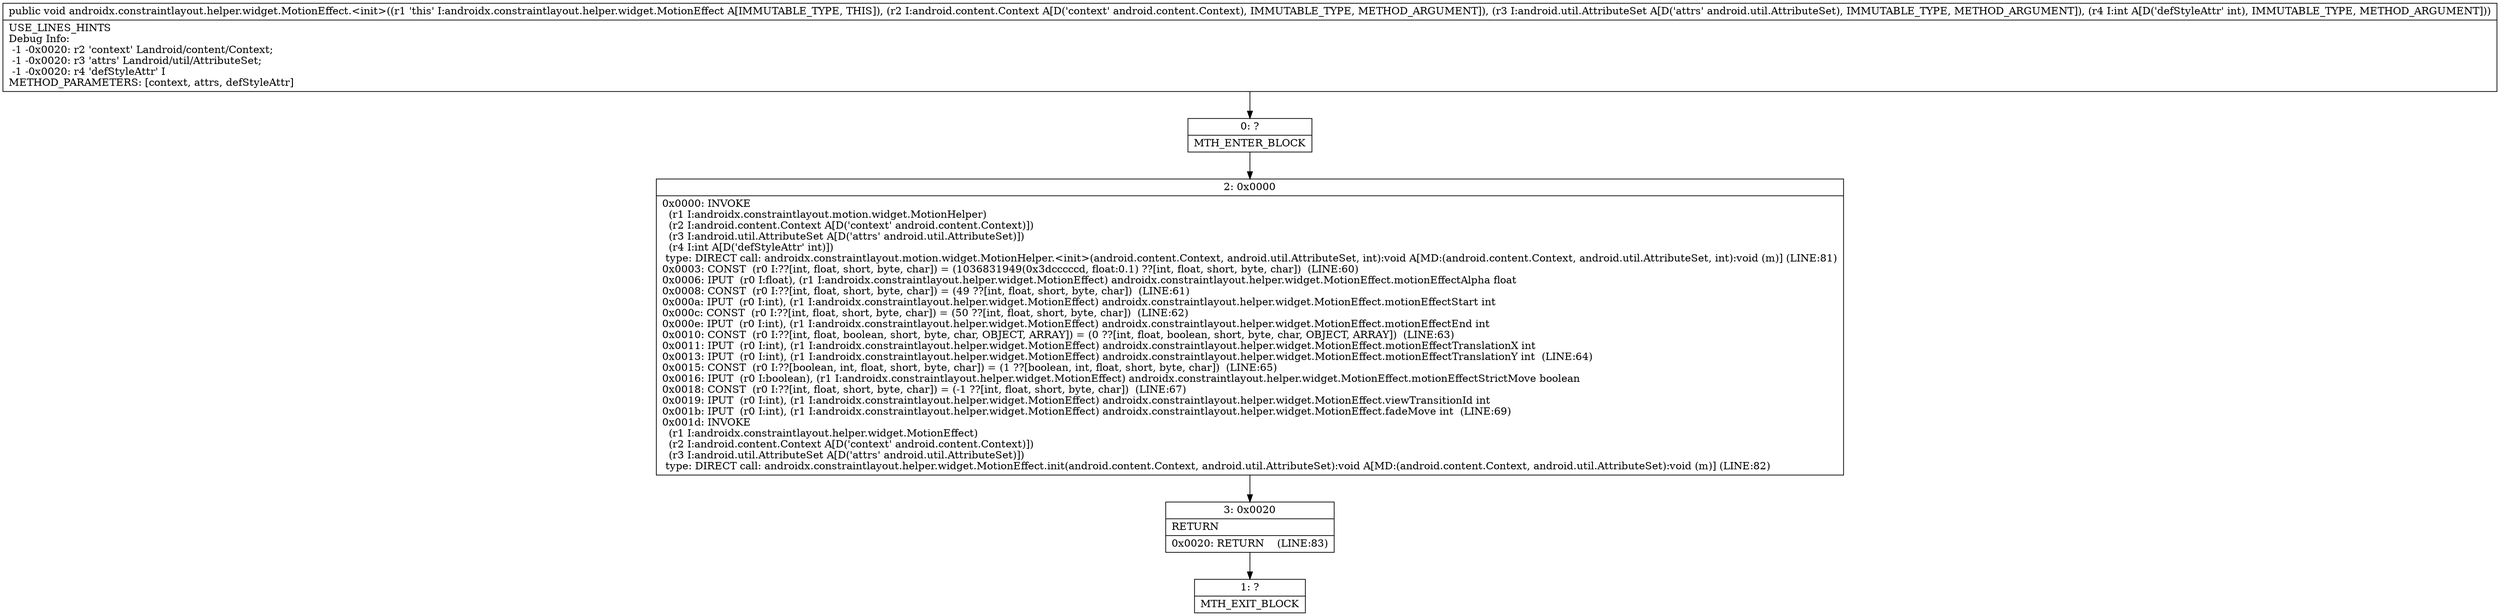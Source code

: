 digraph "CFG forandroidx.constraintlayout.helper.widget.MotionEffect.\<init\>(Landroid\/content\/Context;Landroid\/util\/AttributeSet;I)V" {
Node_0 [shape=record,label="{0\:\ ?|MTH_ENTER_BLOCK\l}"];
Node_2 [shape=record,label="{2\:\ 0x0000|0x0000: INVOKE  \l  (r1 I:androidx.constraintlayout.motion.widget.MotionHelper)\l  (r2 I:android.content.Context A[D('context' android.content.Context)])\l  (r3 I:android.util.AttributeSet A[D('attrs' android.util.AttributeSet)])\l  (r4 I:int A[D('defStyleAttr' int)])\l type: DIRECT call: androidx.constraintlayout.motion.widget.MotionHelper.\<init\>(android.content.Context, android.util.AttributeSet, int):void A[MD:(android.content.Context, android.util.AttributeSet, int):void (m)] (LINE:81)\l0x0003: CONST  (r0 I:??[int, float, short, byte, char]) = (1036831949(0x3dcccccd, float:0.1) ??[int, float, short, byte, char])  (LINE:60)\l0x0006: IPUT  (r0 I:float), (r1 I:androidx.constraintlayout.helper.widget.MotionEffect) androidx.constraintlayout.helper.widget.MotionEffect.motionEffectAlpha float \l0x0008: CONST  (r0 I:??[int, float, short, byte, char]) = (49 ??[int, float, short, byte, char])  (LINE:61)\l0x000a: IPUT  (r0 I:int), (r1 I:androidx.constraintlayout.helper.widget.MotionEffect) androidx.constraintlayout.helper.widget.MotionEffect.motionEffectStart int \l0x000c: CONST  (r0 I:??[int, float, short, byte, char]) = (50 ??[int, float, short, byte, char])  (LINE:62)\l0x000e: IPUT  (r0 I:int), (r1 I:androidx.constraintlayout.helper.widget.MotionEffect) androidx.constraintlayout.helper.widget.MotionEffect.motionEffectEnd int \l0x0010: CONST  (r0 I:??[int, float, boolean, short, byte, char, OBJECT, ARRAY]) = (0 ??[int, float, boolean, short, byte, char, OBJECT, ARRAY])  (LINE:63)\l0x0011: IPUT  (r0 I:int), (r1 I:androidx.constraintlayout.helper.widget.MotionEffect) androidx.constraintlayout.helper.widget.MotionEffect.motionEffectTranslationX int \l0x0013: IPUT  (r0 I:int), (r1 I:androidx.constraintlayout.helper.widget.MotionEffect) androidx.constraintlayout.helper.widget.MotionEffect.motionEffectTranslationY int  (LINE:64)\l0x0015: CONST  (r0 I:??[boolean, int, float, short, byte, char]) = (1 ??[boolean, int, float, short, byte, char])  (LINE:65)\l0x0016: IPUT  (r0 I:boolean), (r1 I:androidx.constraintlayout.helper.widget.MotionEffect) androidx.constraintlayout.helper.widget.MotionEffect.motionEffectStrictMove boolean \l0x0018: CONST  (r0 I:??[int, float, short, byte, char]) = (\-1 ??[int, float, short, byte, char])  (LINE:67)\l0x0019: IPUT  (r0 I:int), (r1 I:androidx.constraintlayout.helper.widget.MotionEffect) androidx.constraintlayout.helper.widget.MotionEffect.viewTransitionId int \l0x001b: IPUT  (r0 I:int), (r1 I:androidx.constraintlayout.helper.widget.MotionEffect) androidx.constraintlayout.helper.widget.MotionEffect.fadeMove int  (LINE:69)\l0x001d: INVOKE  \l  (r1 I:androidx.constraintlayout.helper.widget.MotionEffect)\l  (r2 I:android.content.Context A[D('context' android.content.Context)])\l  (r3 I:android.util.AttributeSet A[D('attrs' android.util.AttributeSet)])\l type: DIRECT call: androidx.constraintlayout.helper.widget.MotionEffect.init(android.content.Context, android.util.AttributeSet):void A[MD:(android.content.Context, android.util.AttributeSet):void (m)] (LINE:82)\l}"];
Node_3 [shape=record,label="{3\:\ 0x0020|RETURN\l|0x0020: RETURN    (LINE:83)\l}"];
Node_1 [shape=record,label="{1\:\ ?|MTH_EXIT_BLOCK\l}"];
MethodNode[shape=record,label="{public void androidx.constraintlayout.helper.widget.MotionEffect.\<init\>((r1 'this' I:androidx.constraintlayout.helper.widget.MotionEffect A[IMMUTABLE_TYPE, THIS]), (r2 I:android.content.Context A[D('context' android.content.Context), IMMUTABLE_TYPE, METHOD_ARGUMENT]), (r3 I:android.util.AttributeSet A[D('attrs' android.util.AttributeSet), IMMUTABLE_TYPE, METHOD_ARGUMENT]), (r4 I:int A[D('defStyleAttr' int), IMMUTABLE_TYPE, METHOD_ARGUMENT]))  | USE_LINES_HINTS\lDebug Info:\l  \-1 \-0x0020: r2 'context' Landroid\/content\/Context;\l  \-1 \-0x0020: r3 'attrs' Landroid\/util\/AttributeSet;\l  \-1 \-0x0020: r4 'defStyleAttr' I\lMETHOD_PARAMETERS: [context, attrs, defStyleAttr]\l}"];
MethodNode -> Node_0;Node_0 -> Node_2;
Node_2 -> Node_3;
Node_3 -> Node_1;
}

